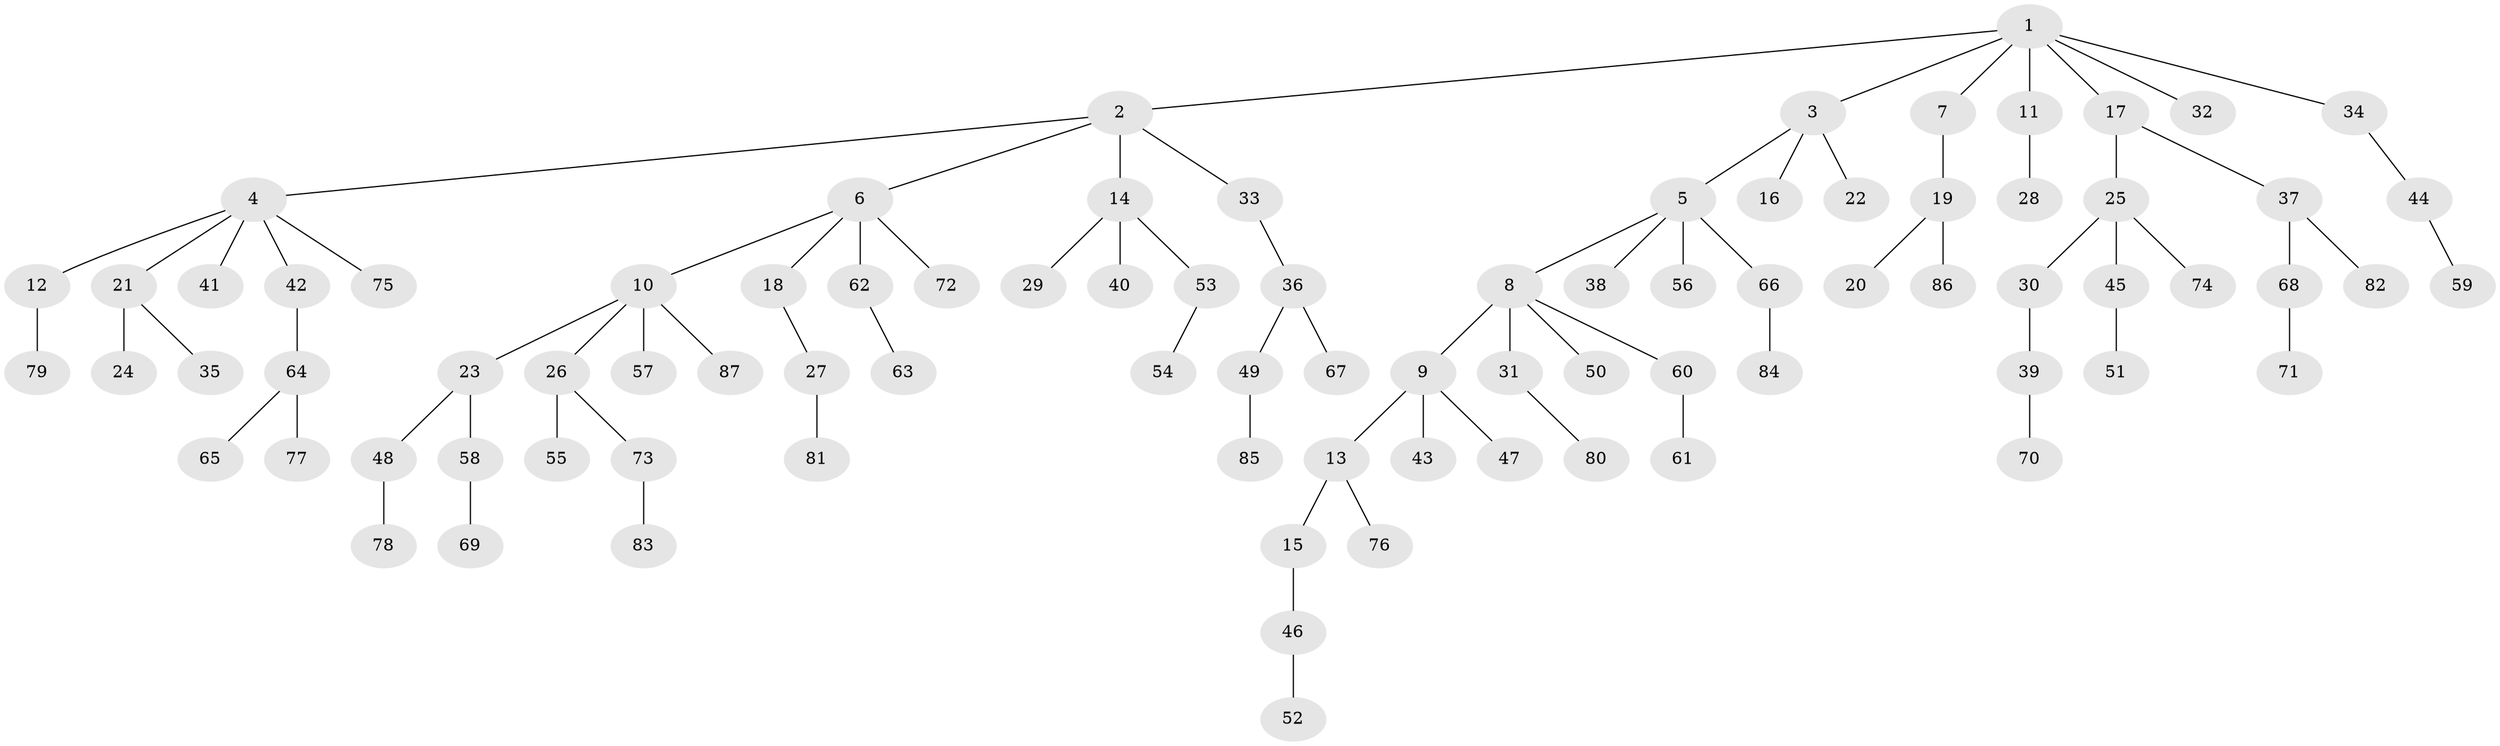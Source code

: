 // Generated by graph-tools (version 1.1) at 2025/26/03/09/25 03:26:28]
// undirected, 87 vertices, 86 edges
graph export_dot {
graph [start="1"]
  node [color=gray90,style=filled];
  1;
  2;
  3;
  4;
  5;
  6;
  7;
  8;
  9;
  10;
  11;
  12;
  13;
  14;
  15;
  16;
  17;
  18;
  19;
  20;
  21;
  22;
  23;
  24;
  25;
  26;
  27;
  28;
  29;
  30;
  31;
  32;
  33;
  34;
  35;
  36;
  37;
  38;
  39;
  40;
  41;
  42;
  43;
  44;
  45;
  46;
  47;
  48;
  49;
  50;
  51;
  52;
  53;
  54;
  55;
  56;
  57;
  58;
  59;
  60;
  61;
  62;
  63;
  64;
  65;
  66;
  67;
  68;
  69;
  70;
  71;
  72;
  73;
  74;
  75;
  76;
  77;
  78;
  79;
  80;
  81;
  82;
  83;
  84;
  85;
  86;
  87;
  1 -- 2;
  1 -- 3;
  1 -- 7;
  1 -- 11;
  1 -- 17;
  1 -- 32;
  1 -- 34;
  2 -- 4;
  2 -- 6;
  2 -- 14;
  2 -- 33;
  3 -- 5;
  3 -- 16;
  3 -- 22;
  4 -- 12;
  4 -- 21;
  4 -- 41;
  4 -- 42;
  4 -- 75;
  5 -- 8;
  5 -- 38;
  5 -- 56;
  5 -- 66;
  6 -- 10;
  6 -- 18;
  6 -- 62;
  6 -- 72;
  7 -- 19;
  8 -- 9;
  8 -- 31;
  8 -- 50;
  8 -- 60;
  9 -- 13;
  9 -- 43;
  9 -- 47;
  10 -- 23;
  10 -- 26;
  10 -- 57;
  10 -- 87;
  11 -- 28;
  12 -- 79;
  13 -- 15;
  13 -- 76;
  14 -- 29;
  14 -- 40;
  14 -- 53;
  15 -- 46;
  17 -- 25;
  17 -- 37;
  18 -- 27;
  19 -- 20;
  19 -- 86;
  21 -- 24;
  21 -- 35;
  23 -- 48;
  23 -- 58;
  25 -- 30;
  25 -- 45;
  25 -- 74;
  26 -- 55;
  26 -- 73;
  27 -- 81;
  30 -- 39;
  31 -- 80;
  33 -- 36;
  34 -- 44;
  36 -- 49;
  36 -- 67;
  37 -- 68;
  37 -- 82;
  39 -- 70;
  42 -- 64;
  44 -- 59;
  45 -- 51;
  46 -- 52;
  48 -- 78;
  49 -- 85;
  53 -- 54;
  58 -- 69;
  60 -- 61;
  62 -- 63;
  64 -- 65;
  64 -- 77;
  66 -- 84;
  68 -- 71;
  73 -- 83;
}
